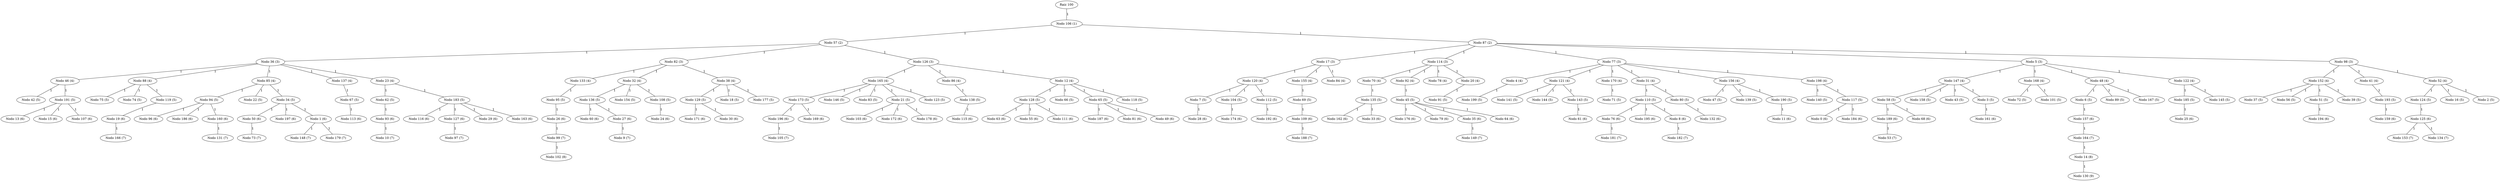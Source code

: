 graph DijkstraErdosRenyi_200_100 {
    "100" [label="Raiz 100"];
    "106" [label="Nodo 106 (1)"];
    "57" [label="Nodo 57 (2)"];
    "87" [label="Nodo 87 (2)"];
    "36" [label="Nodo 36 (3)"];
    "82" [label="Nodo 82 (3)"];
    "126" [label="Nodo 126 (3)"];
    "17" [label="Nodo 17 (3)"];
    "114" [label="Nodo 114 (3)"];
    "77" [label="Nodo 77 (3)"];
    "5" [label="Nodo 5 (3)"];
    "98" [label="Nodo 98 (3)"];
    "46" [label="Nodo 46 (4)"];
    "88" [label="Nodo 88 (4)"];
    "85" [label="Nodo 85 (4)"];
    "137" [label="Nodo 137 (4)"];
    "23" [label="Nodo 23 (4)"];
    "133" [label="Nodo 133 (4)"];
    "32" [label="Nodo 32 (4)"];
    "38" [label="Nodo 38 (4)"];
    "165" [label="Nodo 165 (4)"];
    "86" [label="Nodo 86 (4)"];
    "12" [label="Nodo 12 (4)"];
    "120" [label="Nodo 120 (4)"];
    "155" [label="Nodo 155 (4)"];
    "84" [label="Nodo 84 (4)"];
    "70" [label="Nodo 70 (4)"];
    "92" [label="Nodo 92 (4)"];
    "78" [label="Nodo 78 (4)"];
    "20" [label="Nodo 20 (4)"];
    "4" [label="Nodo 4 (4)"];
    "121" [label="Nodo 121 (4)"];
    "170" [label="Nodo 170 (4)"];
    "31" [label="Nodo 31 (4)"];
    "156" [label="Nodo 156 (4)"];
    "198" [label="Nodo 198 (4)"];
    "147" [label="Nodo 147 (4)"];
    "168" [label="Nodo 168 (4)"];
    "48" [label="Nodo 48 (4)"];
    "122" [label="Nodo 122 (4)"];
    "152" [label="Nodo 152 (4)"];
    "41" [label="Nodo 41 (4)"];
    "52" [label="Nodo 52 (4)"];
    "42" [label="Nodo 42 (5)"];
    "191" [label="Nodo 191 (5)"];
    "75" [label="Nodo 75 (5)"];
    "74" [label="Nodo 74 (5)"];
    "119" [label="Nodo 119 (5)"];
    "94" [label="Nodo 94 (5)"];
    "22" [label="Nodo 22 (5)"];
    "34" [label="Nodo 34 (5)"];
    "67" [label="Nodo 67 (5)"];
    "62" [label="Nodo 62 (5)"];
    "183" [label="Nodo 183 (5)"];
    "95" [label="Nodo 95 (5)"];
    "136" [label="Nodo 136 (5)"];
    "154" [label="Nodo 154 (5)"];
    "108" [label="Nodo 108 (5)"];
    "129" [label="Nodo 129 (5)"];
    "18" [label="Nodo 18 (5)"];
    "177" [label="Nodo 177 (5)"];
    "173" [label="Nodo 173 (5)"];
    "146" [label="Nodo 146 (5)"];
    "83" [label="Nodo 83 (5)"];
    "21" [label="Nodo 21 (5)"];
    "123" [label="Nodo 123 (5)"];
    "138" [label="Nodo 138 (5)"];
    "128" [label="Nodo 128 (5)"];
    "66" [label="Nodo 66 (5)"];
    "65" [label="Nodo 65 (5)"];
    "118" [label="Nodo 118 (5)"];
    "7" [label="Nodo 7 (5)"];
    "104" [label="Nodo 104 (5)"];
    "112" [label="Nodo 112 (5)"];
    "69" [label="Nodo 69 (5)"];
    "135" [label="Nodo 135 (5)"];
    "45" [label="Nodo 45 (5)"];
    "91" [label="Nodo 91 (5)"];
    "199" [label="Nodo 199 (5)"];
    "141" [label="Nodo 141 (5)"];
    "144" [label="Nodo 144 (5)"];
    "143" [label="Nodo 143 (5)"];
    "71" [label="Nodo 71 (5)"];
    "110" [label="Nodo 110 (5)"];
    "80" [label="Nodo 80 (5)"];
    "47" [label="Nodo 47 (5)"];
    "139" [label="Nodo 139 (5)"];
    "190" [label="Nodo 190 (5)"];
    "140" [label="Nodo 140 (5)"];
    "117" [label="Nodo 117 (5)"];
    "58" [label="Nodo 58 (5)"];
    "158" [label="Nodo 158 (5)"];
    "43" [label="Nodo 43 (5)"];
    "3" [label="Nodo 3 (5)"];
    "72" [label="Nodo 72 (5)"];
    "101" [label="Nodo 101 (5)"];
    "6" [label="Nodo 6 (5)"];
    "89" [label="Nodo 89 (5)"];
    "167" [label="Nodo 167 (5)"];
    "185" [label="Nodo 185 (5)"];
    "145" [label="Nodo 145 (5)"];
    "37" [label="Nodo 37 (5)"];
    "56" [label="Nodo 56 (5)"];
    "51" [label="Nodo 51 (5)"];
    "39" [label="Nodo 39 (5)"];
    "193" [label="Nodo 193 (5)"];
    "124" [label="Nodo 124 (5)"];
    "16" [label="Nodo 16 (5)"];
    "2" [label="Nodo 2 (5)"];
    "13" [label="Nodo 13 (6)"];
    "15" [label="Nodo 15 (6)"];
    "107" [label="Nodo 107 (6)"];
    "19" [label="Nodo 19 (6)"];
    "96" [label="Nodo 96 (6)"];
    "186" [label="Nodo 186 (6)"];
    "160" [label="Nodo 160 (6)"];
    "50" [label="Nodo 50 (6)"];
    "197" [label="Nodo 197 (6)"];
    "1" [label="Nodo 1 (6)"];
    "113" [label="Nodo 113 (6)"];
    "93" [label="Nodo 93 (6)"];
    "116" [label="Nodo 116 (6)"];
    "127" [label="Nodo 127 (6)"];
    "29" [label="Nodo 29 (6)"];
    "163" [label="Nodo 163 (6)"];
    "26" [label="Nodo 26 (6)"];
    "60" [label="Nodo 60 (6)"];
    "27" [label="Nodo 27 (6)"];
    "24" [label="Nodo 24 (6)"];
    "171" [label="Nodo 171 (6)"];
    "30" [label="Nodo 30 (6)"];
    "196" [label="Nodo 196 (6)"];
    "169" [label="Nodo 169 (6)"];
    "103" [label="Nodo 103 (6)"];
    "172" [label="Nodo 172 (6)"];
    "178" [label="Nodo 178 (6)"];
    "115" [label="Nodo 115 (6)"];
    "63" [label="Nodo 63 (6)"];
    "55" [label="Nodo 55 (6)"];
    "111" [label="Nodo 111 (6)"];
    "187" [label="Nodo 187 (6)"];
    "81" [label="Nodo 81 (6)"];
    "49" [label="Nodo 49 (6)"];
    "28" [label="Nodo 28 (6)"];
    "174" [label="Nodo 174 (6)"];
    "192" [label="Nodo 192 (6)"];
    "109" [label="Nodo 109 (6)"];
    "162" [label="Nodo 162 (6)"];
    "33" [label="Nodo 33 (6)"];
    "176" [label="Nodo 176 (6)"];
    "79" [label="Nodo 79 (6)"];
    "35" [label="Nodo 35 (6)"];
    "64" [label="Nodo 64 (6)"];
    "61" [label="Nodo 61 (6)"];
    "76" [label="Nodo 76 (6)"];
    "195" [label="Nodo 195 (6)"];
    "8" [label="Nodo 8 (6)"];
    "132" [label="Nodo 132 (6)"];
    "11" [label="Nodo 11 (6)"];
    "0" [label="Nodo 0 (6)"];
    "184" [label="Nodo 184 (6)"];
    "189" [label="Nodo 189 (6)"];
    "68" [label="Nodo 68 (6)"];
    "161" [label="Nodo 161 (6)"];
    "157" [label="Nodo 157 (6)"];
    "25" [label="Nodo 25 (6)"];
    "194" [label="Nodo 194 (6)"];
    "159" [label="Nodo 159 (6)"];
    "125" [label="Nodo 125 (6)"];
    "166" [label="Nodo 166 (7)"];
    "131" [label="Nodo 131 (7)"];
    "73" [label="Nodo 73 (7)"];
    "148" [label="Nodo 148 (7)"];
    "179" [label="Nodo 179 (7)"];
    "10" [label="Nodo 10 (7)"];
    "97" [label="Nodo 97 (7)"];
    "99" [label="Nodo 99 (7)"];
    "9" [label="Nodo 9 (7)"];
    "105" [label="Nodo 105 (7)"];
    "188" [label="Nodo 188 (7)"];
    "149" [label="Nodo 149 (7)"];
    "181" [label="Nodo 181 (7)"];
    "182" [label="Nodo 182 (7)"];
    "53" [label="Nodo 53 (7)"];
    "164" [label="Nodo 164 (7)"];
    "153" [label="Nodo 153 (7)"];
    "134" [label="Nodo 134 (7)"];
    "102" [label="Nodo 102 (8)"];
    "14" [label="Nodo 14 (8)"];
    "130" [label="Nodo 130 (9)"];
    "100" -- "106" [label="1"];
    "106" -- "57" [label="1"];
    "106" -- "87" [label="1"];
    "57" -- "36" [label="1"];
    "57" -- "82" [label="1"];
    "57" -- "126" [label="1"];
    "87" -- "17" [label="1"];
    "87" -- "114" [label="1"];
    "87" -- "77" [label="1"];
    "87" -- "5" [label="1"];
    "87" -- "98" [label="1"];
    "36" -- "46" [label="1"];
    "36" -- "88" [label="1"];
    "36" -- "85" [label="1"];
    "36" -- "137" [label="1"];
    "36" -- "23" [label="1"];
    "82" -- "133" [label="1"];
    "82" -- "32" [label="1"];
    "82" -- "38" [label="1"];
    "126" -- "165" [label="1"];
    "126" -- "86" [label="1"];
    "126" -- "12" [label="1"];
    "17" -- "120" [label="1"];
    "17" -- "155" [label="1"];
    "17" -- "84" [label="1"];
    "114" -- "70" [label="1"];
    "114" -- "92" [label="1"];
    "114" -- "78" [label="1"];
    "114" -- "20" [label="1"];
    "77" -- "4" [label="1"];
    "77" -- "121" [label="1"];
    "77" -- "170" [label="1"];
    "77" -- "31" [label="1"];
    "77" -- "156" [label="1"];
    "77" -- "198" [label="1"];
    "5" -- "147" [label="1"];
    "5" -- "168" [label="1"];
    "5" -- "48" [label="1"];
    "5" -- "122" [label="1"];
    "98" -- "152" [label="1"];
    "98" -- "41" [label="1"];
    "98" -- "52" [label="1"];
    "46" -- "42" [label="1"];
    "46" -- "191" [label="1"];
    "88" -- "75" [label="1"];
    "88" -- "74" [label="1"];
    "88" -- "119" [label="1"];
    "85" -- "94" [label="1"];
    "85" -- "22" [label="1"];
    "85" -- "34" [label="1"];
    "137" -- "67" [label="1"];
    "23" -- "62" [label="1"];
    "23" -- "183" [label="1"];
    "133" -- "95" [label="1"];
    "32" -- "136" [label="1"];
    "32" -- "154" [label="1"];
    "32" -- "108" [label="1"];
    "38" -- "129" [label="1"];
    "38" -- "18" [label="1"];
    "38" -- "177" [label="1"];
    "165" -- "173" [label="1"];
    "165" -- "146" [label="1"];
    "165" -- "83" [label="1"];
    "165" -- "21" [label="1"];
    "165" -- "123" [label="1"];
    "86" -- "138" [label="1"];
    "12" -- "128" [label="1"];
    "12" -- "66" [label="1"];
    "12" -- "65" [label="1"];
    "12" -- "118" [label="1"];
    "120" -- "7" [label="1"];
    "120" -- "104" [label="1"];
    "120" -- "112" [label="1"];
    "155" -- "69" [label="1"];
    "70" -- "135" [label="1"];
    "92" -- "45" [label="1"];
    "20" -- "91" [label="1"];
    "4" -- "199" [label="1"];
    "121" -- "141" [label="1"];
    "121" -- "144" [label="1"];
    "121" -- "143" [label="1"];
    "170" -- "71" [label="1"];
    "31" -- "110" [label="1"];
    "31" -- "80" [label="1"];
    "156" -- "47" [label="1"];
    "156" -- "139" [label="1"];
    "156" -- "190" [label="1"];
    "198" -- "140" [label="1"];
    "198" -- "117" [label="1"];
    "147" -- "58" [label="1"];
    "147" -- "158" [label="1"];
    "147" -- "43" [label="1"];
    "147" -- "3" [label="1"];
    "168" -- "72" [label="1"];
    "168" -- "101" [label="1"];
    "48" -- "6" [label="1"];
    "48" -- "89" [label="1"];
    "48" -- "167" [label="1"];
    "122" -- "185" [label="1"];
    "122" -- "145" [label="1"];
    "152" -- "37" [label="1"];
    "152" -- "56" [label="1"];
    "152" -- "51" [label="1"];
    "152" -- "39" [label="1"];
    "41" -- "193" [label="1"];
    "52" -- "124" [label="1"];
    "52" -- "16" [label="1"];
    "52" -- "2" [label="1"];
    "191" -- "13" [label="1"];
    "191" -- "15" [label="1"];
    "191" -- "107" [label="1"];
    "119" -- "19" [label="1"];
    "94" -- "96" [label="1"];
    "94" -- "186" [label="1"];
    "94" -- "160" [label="1"];
    "34" -- "50" [label="1"];
    "34" -- "197" [label="1"];
    "34" -- "1" [label="1"];
    "67" -- "113" [label="1"];
    "62" -- "93" [label="1"];
    "183" -- "116" [label="1"];
    "183" -- "127" [label="1"];
    "183" -- "29" [label="1"];
    "183" -- "163" [label="1"];
    "95" -- "26" [label="1"];
    "136" -- "60" [label="1"];
    "136" -- "27" [label="1"];
    "108" -- "24" [label="1"];
    "129" -- "171" [label="1"];
    "129" -- "30" [label="1"];
    "173" -- "196" [label="1"];
    "173" -- "169" [label="1"];
    "21" -- "103" [label="1"];
    "21" -- "172" [label="1"];
    "21" -- "178" [label="1"];
    "138" -- "115" [label="1"];
    "128" -- "63" [label="1"];
    "128" -- "55" [label="1"];
    "128" -- "111" [label="1"];
    "65" -- "187" [label="1"];
    "65" -- "81" [label="1"];
    "65" -- "49" [label="1"];
    "7" -- "28" [label="1"];
    "104" -- "174" [label="1"];
    "112" -- "192" [label="1"];
    "69" -- "109" [label="1"];
    "135" -- "162" [label="1"];
    "135" -- "33" [label="1"];
    "45" -- "176" [label="1"];
    "45" -- "79" [label="1"];
    "45" -- "35" [label="1"];
    "45" -- "64" [label="1"];
    "143" -- "61" [label="1"];
    "110" -- "76" [label="1"];
    "110" -- "195" [label="1"];
    "110" -- "8" [label="1"];
    "80" -- "132" [label="1"];
    "190" -- "11" [label="1"];
    "117" -- "0" [label="1"];
    "117" -- "184" [label="1"];
    "58" -- "189" [label="1"];
    "58" -- "68" [label="1"];
    "3" -- "161" [label="1"];
    "6" -- "157" [label="1"];
    "185" -- "25" [label="1"];
    "51" -- "194" [label="1"];
    "193" -- "159" [label="1"];
    "124" -- "125" [label="1"];
    "19" -- "166" [label="1"];
    "160" -- "131" [label="1"];
    "50" -- "73" [label="1"];
    "1" -- "148" [label="1"];
    "1" -- "179" [label="1"];
    "93" -- "10" [label="1"];
    "127" -- "97" [label="1"];
    "26" -- "99" [label="1"];
    "27" -- "9" [label="1"];
    "196" -- "105" [label="1"];
    "109" -- "188" [label="1"];
    "35" -- "149" [label="1"];
    "76" -- "181" [label="1"];
    "8" -- "182" [label="1"];
    "189" -- "53" [label="1"];
    "157" -- "164" [label="1"];
    "125" -- "153" [label="1"];
    "125" -- "134" [label="1"];
    "99" -- "102" [label="1"];
    "164" -- "14" [label="1"];
    "14" -- "130" [label="1"];
}
